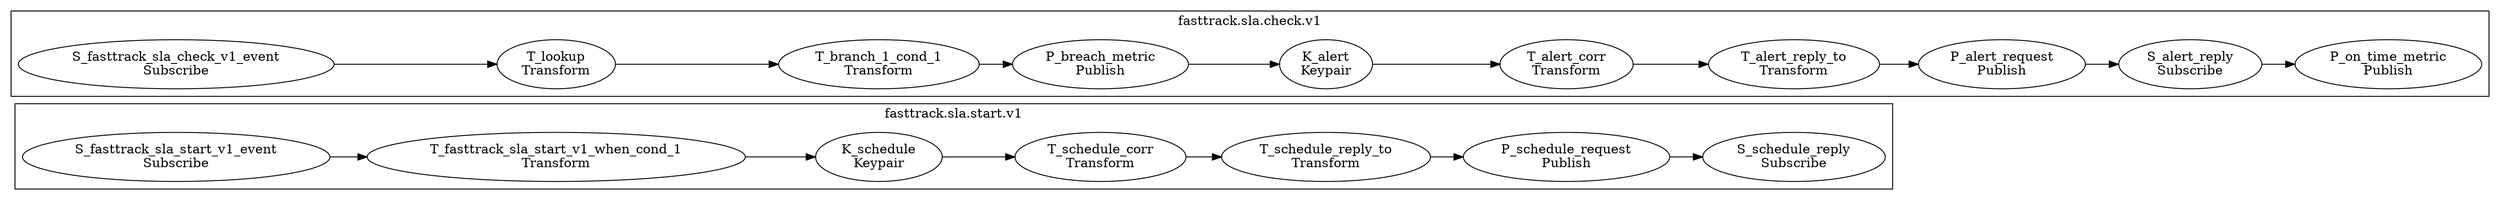 digraph G {
  rankdir=LR;
  subgraph cluster_0 {
    label="fasttrack.sla.start.v1";
    m0_n0 [label="S_fasttrack_sla_start_v1_event
Subscribe"];
    m0_n1 [label="T_fasttrack_sla_start_v1_when_cond_1
Transform"];
    m0_n0 -> m0_n1;
    m0_n2 [label="K_schedule
Keypair"];
    m0_n1 -> m0_n2;
    m0_n3 [label="T_schedule_corr
Transform"];
    m0_n2 -> m0_n3;
    m0_n4 [label="T_schedule_reply_to
Transform"];
    m0_n3 -> m0_n4;
    m0_n5 [label="P_schedule_request
Publish"];
    m0_n4 -> m0_n5;
    m0_n6 [label="S_schedule_reply
Subscribe"];
    m0_n5 -> m0_n6;
  }
  subgraph cluster_1 {
    label="fasttrack.sla.check.v1";
    m1_n0 [label="S_fasttrack_sla_check_v1_event
Subscribe"];
    m1_n1 [label="T_lookup
Transform"];
    m1_n0 -> m1_n1;
    m1_n2 [label="T_branch_1_cond_1
Transform"];
    m1_n1 -> m1_n2;
    m1_n3 [label="P_breach_metric
Publish"];
    m1_n2 -> m1_n3;
    m1_n4 [label="K_alert
Keypair"];
    m1_n3 -> m1_n4;
    m1_n5 [label="T_alert_corr
Transform"];
    m1_n4 -> m1_n5;
    m1_n6 [label="T_alert_reply_to
Transform"];
    m1_n5 -> m1_n6;
    m1_n7 [label="P_alert_request
Publish"];
    m1_n6 -> m1_n7;
    m1_n8 [label="S_alert_reply
Subscribe"];
    m1_n7 -> m1_n8;
    m1_n9 [label="P_on_time_metric
Publish"];
    m1_n8 -> m1_n9;
  }
}
